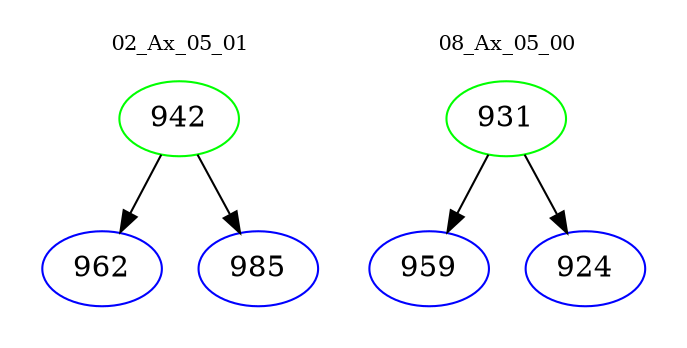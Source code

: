 digraph{
subgraph cluster_0 {
color = white
label = "02_Ax_05_01";
fontsize=10;
T0_942 [label="942", color="green"]
T0_942 -> T0_962 [color="black"]
T0_962 [label="962", color="blue"]
T0_942 -> T0_985 [color="black"]
T0_985 [label="985", color="blue"]
}
subgraph cluster_1 {
color = white
label = "08_Ax_05_00";
fontsize=10;
T1_931 [label="931", color="green"]
T1_931 -> T1_959 [color="black"]
T1_959 [label="959", color="blue"]
T1_931 -> T1_924 [color="black"]
T1_924 [label="924", color="blue"]
}
}
